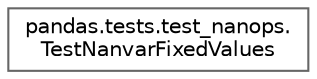 digraph "Graphical Class Hierarchy"
{
 // LATEX_PDF_SIZE
  bgcolor="transparent";
  edge [fontname=Helvetica,fontsize=10,labelfontname=Helvetica,labelfontsize=10];
  node [fontname=Helvetica,fontsize=10,shape=box,height=0.2,width=0.4];
  rankdir="LR";
  Node0 [id="Node000000",label="pandas.tests.test_nanops.\lTestNanvarFixedValues",height=0.2,width=0.4,color="grey40", fillcolor="white", style="filled",URL="$d5/db7/classpandas_1_1tests_1_1test__nanops_1_1TestNanvarFixedValues.html",tooltip=" "];
}

